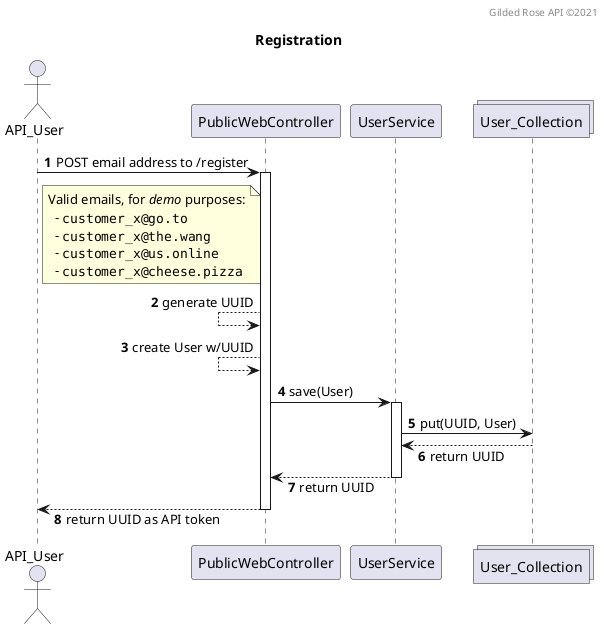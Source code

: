 @startuml
skinparam responseMessageBelowArrow true
autonumber

title Registration
header Gilded Rose API ©2021

actor API_User
participant PublicWebController
participant UserService
collections User_Collection

API_User -> PublicWebController : POST email address to /register
note right of API_User
 Valid emails, for //demo// purposes:
   - ""customer_x@go.to""
   - ""customer_x@the.wang""
   - ""customer_x@us.online""
   - ""customer_x@cheese.pizza""
end note
activate PublicWebController
PublicWebController <-- PublicWebController : generate UUID
PublicWebController <-- PublicWebController : create User w/UUID
PublicWebController -> UserService : save(User)
activate UserService
UserService -> User_Collection : put(UUID, User)
UserService <-- User_Collection : return UUID
PublicWebController <-- UserService : return UUID
deactivate UserService
API_User <-- PublicWebController : return UUID as API token
deactivate PublicWebController
@enduml
